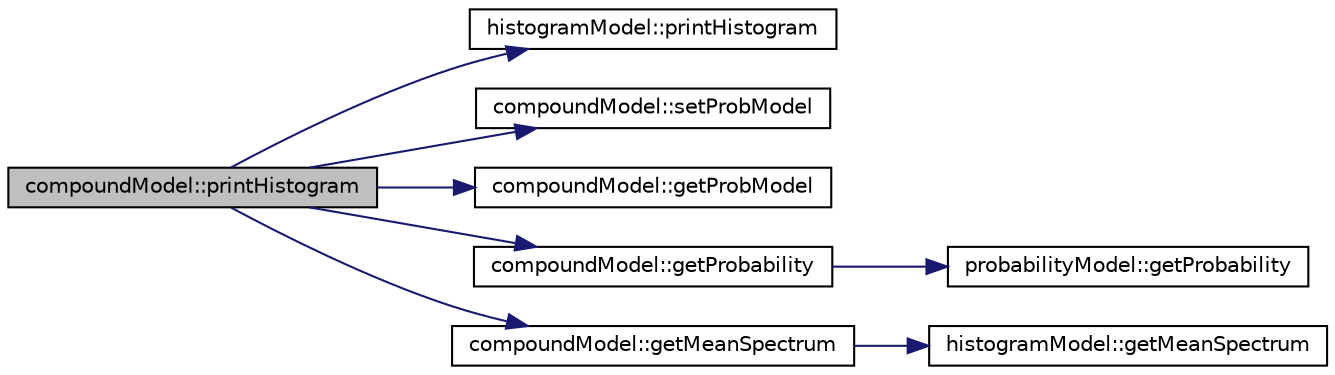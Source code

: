 digraph "compoundModel::printHistogram"
{
  edge [fontname="Helvetica",fontsize="10",labelfontname="Helvetica",labelfontsize="10"];
  node [fontname="Helvetica",fontsize="10",shape=record];
  rankdir="LR";
  Node1 [label="compoundModel::printHistogram",height=0.2,width=0.4,color="black", fillcolor="grey75", style="filled", fontcolor="black"];
  Node1 -> Node2 [color="midnightblue",fontsize="10",style="solid",fontname="Helvetica"];
  Node2 [label="histogramModel::printHistogram",height=0.2,width=0.4,color="black", fillcolor="white", style="filled",URL="$classhistogram_model.html#ada08ac02a2b33896ef234a8ee5756dfb"];
  Node1 -> Node3 [color="midnightblue",fontsize="10",style="solid",fontname="Helvetica"];
  Node3 [label="compoundModel::setProbModel",height=0.2,width=0.4,color="black", fillcolor="white", style="filled",URL="$classcompound_model.html#a362e93e0481b5a5b9a3801f505fe99d2"];
  Node1 -> Node4 [color="midnightblue",fontsize="10",style="solid",fontname="Helvetica"];
  Node4 [label="compoundModel::getProbModel",height=0.2,width=0.4,color="black", fillcolor="white", style="filled",URL="$classcompound_model.html#aa843ad54b59e7a02a3b85a0b8578a750"];
  Node1 -> Node5 [color="midnightblue",fontsize="10",style="solid",fontname="Helvetica"];
  Node5 [label="compoundModel::getProbability",height=0.2,width=0.4,color="black", fillcolor="white", style="filled",URL="$classcompound_model.html#ac7f2c9358e0ac7945d02d160f5999a5f"];
  Node5 -> Node6 [color="midnightblue",fontsize="10",style="solid",fontname="Helvetica"];
  Node6 [label="probabilityModel::getProbability",height=0.2,width=0.4,color="black", fillcolor="white", style="filled",URL="$classprobability_model.html#ad168dd659368dab81336fade44084bb8"];
  Node1 -> Node7 [color="midnightblue",fontsize="10",style="solid",fontname="Helvetica"];
  Node7 [label="compoundModel::getMeanSpectrum",height=0.2,width=0.4,color="black", fillcolor="white", style="filled",URL="$classcompound_model.html#a3b415a65b71a0db08f189f9c351f9f80"];
  Node7 -> Node8 [color="midnightblue",fontsize="10",style="solid",fontname="Helvetica"];
  Node8 [label="histogramModel::getMeanSpectrum",height=0.2,width=0.4,color="black", fillcolor="white", style="filled",URL="$classhistogram_model.html#acf84f499612ad9ce391e9c5bd58d224c"];
}
